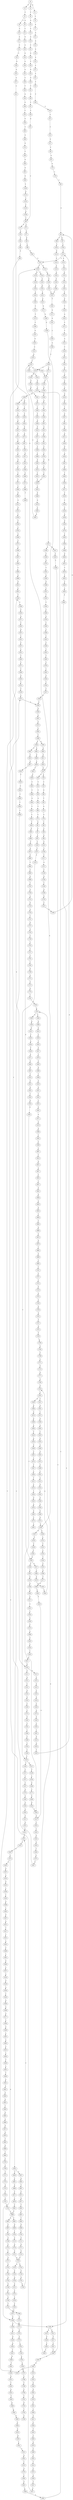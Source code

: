 strict digraph  {
	S0 -> S1 [ label = A ];
	S0 -> S2 [ label = C ];
	S0 -> S3 [ label = G ];
	S1 -> S4 [ label = T ];
	S2 -> S5 [ label = T ];
	S3 -> S6 [ label = T ];
	S4 -> S7 [ label = A ];
	S5 -> S8 [ label = A ];
	S5 -> S9 [ label = C ];
	S6 -> S10 [ label = G ];
	S7 -> S11 [ label = A ];
	S8 -> S12 [ label = C ];
	S9 -> S13 [ label = C ];
	S10 -> S14 [ label = C ];
	S11 -> S15 [ label = A ];
	S12 -> S16 [ label = G ];
	S13 -> S17 [ label = A ];
	S14 -> S18 [ label = A ];
	S15 -> S19 [ label = A ];
	S16 -> S20 [ label = A ];
	S17 -> S21 [ label = C ];
	S18 -> S22 [ label = C ];
	S19 -> S23 [ label = A ];
	S20 -> S24 [ label = G ];
	S21 -> S25 [ label = C ];
	S22 -> S26 [ label = G ];
	S23 -> S27 [ label = C ];
	S24 -> S28 [ label = A ];
	S25 -> S29 [ label = G ];
	S26 -> S30 [ label = C ];
	S27 -> S31 [ label = T ];
	S28 -> S32 [ label = A ];
	S29 -> S33 [ label = G ];
	S30 -> S34 [ label = G ];
	S31 -> S35 [ label = T ];
	S32 -> S36 [ label = C ];
	S33 -> S37 [ label = A ];
	S34 -> S38 [ label = G ];
	S35 -> S39 [ label = T ];
	S36 -> S40 [ label = T ];
	S37 -> S41 [ label = C ];
	S38 -> S42 [ label = T ];
	S39 -> S43 [ label = G ];
	S40 -> S44 [ label = G ];
	S41 -> S45 [ label = G ];
	S42 -> S46 [ label = G ];
	S43 -> S47 [ label = C ];
	S44 -> S48 [ label = G ];
	S45 -> S49 [ label = C ];
	S45 -> S50 [ label = T ];
	S46 -> S51 [ label = C ];
	S47 -> S52 [ label = C ];
	S48 -> S53 [ label = C ];
	S49 -> S54 [ label = C ];
	S50 -> S55 [ label = C ];
	S51 -> S56 [ label = C ];
	S52 -> S57 [ label = G ];
	S53 -> S58 [ label = G ];
	S54 -> S59 [ label = C ];
	S55 -> S60 [ label = G ];
	S56 -> S61 [ label = G ];
	S57 -> S62 [ label = T ];
	S58 -> S63 [ label = C ];
	S59 -> S64 [ label = A ];
	S60 -> S65 [ label = T ];
	S61 -> S66 [ label = C ];
	S62 -> S67 [ label = A ];
	S63 -> S68 [ label = A ];
	S64 -> S69 [ label = T ];
	S65 -> S70 [ label = G ];
	S66 -> S71 [ label = C ];
	S66 -> S72 [ label = A ];
	S67 -> S73 [ label = G ];
	S68 -> S74 [ label = G ];
	S69 -> S75 [ label = C ];
	S70 -> S76 [ label = A ];
	S71 -> S77 [ label = G ];
	S72 -> S78 [ label = A ];
	S73 -> S79 [ label = C ];
	S74 -> S80 [ label = C ];
	S75 -> S81 [ label = G ];
	S76 -> S82 [ label = C ];
	S77 -> S83 [ label = G ];
	S78 -> S84 [ label = C ];
	S79 -> S85 [ label = C ];
	S80 -> S86 [ label = G ];
	S81 -> S87 [ label = T ];
	S82 -> S88 [ label = C ];
	S83 -> S89 [ label = T ];
	S84 -> S90 [ label = C ];
	S85 -> S91 [ label = G ];
	S86 -> S92 [ label = G ];
	S87 -> S93 [ label = C ];
	S88 -> S94 [ label = G ];
	S89 -> S95 [ label = G ];
	S90 -> S96 [ label = A ];
	S91 -> S97 [ label = G ];
	S91 -> S98 [ label = C ];
	S92 -> S99 [ label = G ];
	S93 -> S100 [ label = C ];
	S94 -> S101 [ label = G ];
	S95 -> S102 [ label = G ];
	S96 -> S103 [ label = G ];
	S97 -> S104 [ label = T ];
	S98 -> S105 [ label = T ];
	S99 -> S106 [ label = T ];
	S100 -> S107 [ label = T ];
	S101 -> S108 [ label = T ];
	S102 -> S109 [ label = T ];
	S102 -> S110 [ label = A ];
	S103 -> S111 [ label = A ];
	S103 -> S112 [ label = T ];
	S104 -> S113 [ label = G ];
	S105 -> S114 [ label = G ];
	S106 -> S115 [ label = G ];
	S107 -> S116 [ label = C ];
	S108 -> S117 [ label = C ];
	S109 -> S118 [ label = G ];
	S109 -> S119 [ label = T ];
	S110 -> S120 [ label = A ];
	S111 -> S121 [ label = A ];
	S112 -> S122 [ label = C ];
	S113 -> S123 [ label = A ];
	S113 -> S102 [ label = G ];
	S114 -> S124 [ label = G ];
	S115 -> S125 [ label = C ];
	S116 -> S126 [ label = T ];
	S117 -> S127 [ label = G ];
	S118 -> S128 [ label = G ];
	S119 -> S129 [ label = A ];
	S120 -> S130 [ label = G ];
	S121 -> S131 [ label = C ];
	S122 -> S132 [ label = G ];
	S123 -> S133 [ label = C ];
	S124 -> S134 [ label = A ];
	S125 -> S135 [ label = C ];
	S126 -> S136 [ label = T ];
	S126 -> S137 [ label = G ];
	S127 -> S138 [ label = C ];
	S128 -> S139 [ label = A ];
	S129 -> S140 [ label = G ];
	S130 -> S141 [ label = A ];
	S131 -> S142 [ label = A ];
	S132 -> S143 [ label = C ];
	S133 -> S144 [ label = G ];
	S134 -> S145 [ label = A ];
	S135 -> S146 [ label = G ];
	S136 -> S147 [ label = C ];
	S137 -> S148 [ label = T ];
	S138 -> S149 [ label = G ];
	S139 -> S150 [ label = A ];
	S140 -> S151 [ label = A ];
	S141 -> S152 [ label = A ];
	S142 -> S153 [ label = G ];
	S143 -> S154 [ label = G ];
	S144 -> S155 [ label = T ];
	S145 -> S156 [ label = G ];
	S146 -> S66 [ label = C ];
	S147 -> S157 [ label = T ];
	S148 -> S158 [ label = C ];
	S149 -> S159 [ label = T ];
	S150 -> S160 [ label = C ];
	S151 -> S161 [ label = A ];
	S152 -> S162 [ label = C ];
	S153 -> S163 [ label = C ];
	S154 -> S164 [ label = C ];
	S155 -> S165 [ label = G ];
	S156 -> S166 [ label = A ];
	S157 -> S167 [ label = C ];
	S158 -> S168 [ label = G ];
	S159 -> S169 [ label = A ];
	S160 -> S170 [ label = C ];
	S161 -> S171 [ label = G ];
	S162 -> S172 [ label = G ];
	S163 -> S173 [ label = C ];
	S164 -> S174 [ label = A ];
	S165 -> S175 [ label = G ];
	S166 -> S152 [ label = A ];
	S167 -> S176 [ label = G ];
	S168 -> S177 [ label = T ];
	S169 -> S178 [ label = G ];
	S170 -> S179 [ label = T ];
	S171 -> S180 [ label = G ];
	S172 -> S181 [ label = G ];
	S173 -> S182 [ label = G ];
	S174 -> S183 [ label = G ];
	S175 -> S184 [ label = G ];
	S176 -> S185 [ label = G ];
	S177 -> S186 [ label = G ];
	S178 -> S187 [ label = C ];
	S179 -> S188 [ label = C ];
	S180 -> S189 [ label = G ];
	S181 -> S190 [ label = C ];
	S182 -> S191 [ label = T ];
	S183 -> S192 [ label = C ];
	S184 -> S193 [ label = T ];
	S185 -> S194 [ label = A ];
	S186 -> S195 [ label = G ];
	S187 -> S196 [ label = C ];
	S188 -> S197 [ label = G ];
	S189 -> S198 [ label = G ];
	S190 -> S199 [ label = A ];
	S191 -> S200 [ label = C ];
	S192 -> S201 [ label = C ];
	S193 -> S202 [ label = A ];
	S194 -> S203 [ label = G ];
	S195 -> S204 [ label = T ];
	S196 -> S91 [ label = G ];
	S197 -> S205 [ label = G ];
	S198 -> S206 [ label = T ];
	S198 -> S207 [ label = G ];
	S199 -> S208 [ label = C ];
	S200 -> S209 [ label = C ];
	S201 -> S210 [ label = G ];
	S202 -> S211 [ label = C ];
	S203 -> S212 [ label = A ];
	S204 -> S213 [ label = A ];
	S205 -> S214 [ label = C ];
	S206 -> S215 [ label = C ];
	S207 -> S216 [ label = T ];
	S208 -> S217 [ label = C ];
	S208 -> S218 [ label = T ];
	S209 -> S219 [ label = T ];
	S210 -> S220 [ label = G ];
	S211 -> S221 [ label = T ];
	S212 -> S222 [ label = G ];
	S213 -> S223 [ label = C ];
	S214 -> S224 [ label = A ];
	S215 -> S225 [ label = T ];
	S216 -> S226 [ label = C ];
	S217 -> S227 [ label = G ];
	S218 -> S228 [ label = G ];
	S219 -> S229 [ label = C ];
	S220 -> S230 [ label = T ];
	S221 -> S231 [ label = A ];
	S222 -> S232 [ label = G ];
	S223 -> S233 [ label = C ];
	S224 -> S234 [ label = C ];
	S225 -> S235 [ label = C ];
	S226 -> S236 [ label = C ];
	S227 -> S237 [ label = A ];
	S227 -> S238 [ label = G ];
	S228 -> S239 [ label = G ];
	S229 -> S126 [ label = T ];
	S230 -> S113 [ label = G ];
	S231 -> S240 [ label = T ];
	S232 -> S241 [ label = T ];
	S233 -> S242 [ label = G ];
	S234 -> S243 [ label = G ];
	S234 -> S244 [ label = C ];
	S235 -> S245 [ label = T ];
	S236 -> S246 [ label = G ];
	S237 -> S247 [ label = G ];
	S237 -> S248 [ label = A ];
	S238 -> S249 [ label = G ];
	S239 -> S250 [ label = G ];
	S240 -> S251 [ label = T ];
	S241 -> S252 [ label = C ];
	S242 -> S253 [ label = G ];
	S243 -> S254 [ label = C ];
	S244 -> S227 [ label = G ];
	S245 -> S255 [ label = C ];
	S246 -> S256 [ label = C ];
	S246 -> S257 [ label = T ];
	S247 -> S258 [ label = T ];
	S248 -> S259 [ label = T ];
	S249 -> S260 [ label = A ];
	S250 -> S261 [ label = A ];
	S251 -> S262 [ label = G ];
	S252 -> S263 [ label = C ];
	S253 -> S264 [ label = T ];
	S254 -> S265 [ label = G ];
	S255 -> S266 [ label = G ];
	S256 -> S267 [ label = C ];
	S257 -> S268 [ label = C ];
	S258 -> S269 [ label = C ];
	S259 -> S270 [ label = G ];
	S260 -> S271 [ label = A ];
	S261 -> S272 [ label = A ];
	S262 -> S273 [ label = G ];
	S263 -> S274 [ label = C ];
	S264 -> S275 [ label = G ];
	S265 -> S276 [ label = C ];
	S266 -> S277 [ label = T ];
	S267 -> S278 [ label = G ];
	S268 -> S279 [ label = G ];
	S269 -> S280 [ label = C ];
	S270 -> S281 [ label = T ];
	S271 -> S282 [ label = T ];
	S272 -> S283 [ label = C ];
	S273 -> S284 [ label = A ];
	S274 -> S285 [ label = A ];
	S274 -> S286 [ label = G ];
	S275 -> S287 [ label = G ];
	S276 -> S288 [ label = G ];
	S277 -> S289 [ label = G ];
	S278 -> S290 [ label = G ];
	S279 -> S291 [ label = G ];
	S280 -> S292 [ label = A ];
	S281 -> S293 [ label = A ];
	S282 -> S294 [ label = T ];
	S283 -> S295 [ label = T ];
	S284 -> S296 [ label = A ];
	S285 -> S297 [ label = G ];
	S286 -> S298 [ label = G ];
	S286 -> S299 [ label = A ];
	S287 -> S109 [ label = T ];
	S288 -> S300 [ label = C ];
	S288 -> S301 [ label = G ];
	S289 -> S302 [ label = G ];
	S290 -> S303 [ label = A ];
	S291 -> S304 [ label = A ];
	S292 -> S305 [ label = G ];
	S293 -> S306 [ label = G ];
	S294 -> S307 [ label = G ];
	S295 -> S308 [ label = G ];
	S296 -> S309 [ label = C ];
	S297 -> S310 [ label = A ];
	S298 -> S311 [ label = A ];
	S299 -> S312 [ label = G ];
	S299 -> S313 [ label = A ];
	S300 -> S314 [ label = G ];
	S301 -> S315 [ label = C ];
	S302 -> S316 [ label = T ];
	S303 -> S317 [ label = A ];
	S304 -> S318 [ label = A ];
	S305 -> S319 [ label = T ];
	S305 -> S320 [ label = C ];
	S306 -> S321 [ label = T ];
	S307 -> S322 [ label = A ];
	S308 -> S323 [ label = G ];
	S309 -> S324 [ label = G ];
	S310 -> S325 [ label = G ];
	S311 -> S326 [ label = G ];
	S312 -> S327 [ label = T ];
	S313 -> S328 [ label = G ];
	S314 -> S329 [ label = T ];
	S315 -> S330 [ label = T ];
	S316 -> S213 [ label = A ];
	S317 -> S331 [ label = C ];
	S318 -> S332 [ label = C ];
	S319 -> S333 [ label = A ];
	S320 -> S334 [ label = T ];
	S321 -> S335 [ label = T ];
	S322 -> S336 [ label = A ];
	S323 -> S337 [ label = A ];
	S324 -> S338 [ label = G ];
	S325 -> S339 [ label = C ];
	S326 -> S340 [ label = G ];
	S327 -> S341 [ label = C ];
	S328 -> S342 [ label = T ];
	S329 -> S343 [ label = C ];
	S330 -> S344 [ label = G ];
	S331 -> S345 [ label = T ];
	S332 -> S346 [ label = A ];
	S332 -> S347 [ label = T ];
	S333 -> S348 [ label = G ];
	S334 -> S349 [ label = T ];
	S335 -> S350 [ label = T ];
	S336 -> S351 [ label = C ];
	S337 -> S352 [ label = C ];
	S338 -> S353 [ label = T ];
	S339 -> S354 [ label = C ];
	S340 -> S355 [ label = C ];
	S341 -> S280 [ label = C ];
	S342 -> S356 [ label = C ];
	S343 -> S357 [ label = G ];
	S344 -> S358 [ label = G ];
	S345 -> S359 [ label = G ];
	S346 -> S360 [ label = G ];
	S347 -> S361 [ label = A ];
	S348 -> S362 [ label = G ];
	S349 -> S363 [ label = C ];
	S350 -> S364 [ label = C ];
	S351 -> S365 [ label = C ];
	S352 -> S366 [ label = C ];
	S353 -> S367 [ label = A ];
	S354 -> S368 [ label = A ];
	S355 -> S369 [ label = G ];
	S356 -> S370 [ label = G ];
	S357 -> S371 [ label = A ];
	S358 -> S372 [ label = A ];
	S359 -> S373 [ label = C ];
	S360 -> S374 [ label = G ];
	S361 -> S375 [ label = C ];
	S362 -> S376 [ label = G ];
	S363 -> S377 [ label = A ];
	S364 -> S378 [ label = A ];
	S365 -> S379 [ label = C ];
	S366 -> S380 [ label = C ];
	S367 -> S381 [ label = C ];
	S368 -> S382 [ label = C ];
	S369 -> S383 [ label = T ];
	S370 -> S384 [ label = C ];
	S370 -> S385 [ label = A ];
	S371 -> S386 [ label = C ];
	S372 -> S387 [ label = A ];
	S373 -> S388 [ label = A ];
	S374 -> S389 [ label = A ];
	S375 -> S390 [ label = A ];
	S376 -> S391 [ label = T ];
	S377 -> S392 [ label = C ];
	S378 -> S393 [ label = C ];
	S379 -> S394 [ label = G ];
	S380 -> S395 [ label = G ];
	S381 -> S396 [ label = G ];
	S382 -> S397 [ label = G ];
	S383 -> S398 [ label = G ];
	S384 -> S399 [ label = G ];
	S385 -> S400 [ label = G ];
	S386 -> S401 [ label = G ];
	S387 -> S402 [ label = T ];
	S388 -> S403 [ label = A ];
	S389 -> S404 [ label = A ];
	S390 -> S405 [ label = A ];
	S391 -> S406 [ label = C ];
	S392 -> S407 [ label = G ];
	S393 -> S408 [ label = T ];
	S394 -> S409 [ label = T ];
	S395 -> S410 [ label = T ];
	S396 -> S411 [ label = A ];
	S397 -> S412 [ label = G ];
	S398 -> S413 [ label = G ];
	S399 -> S414 [ label = G ];
	S400 -> S415 [ label = G ];
	S401 -> S416 [ label = C ];
	S402 -> S417 [ label = G ];
	S403 -> S418 [ label = C ];
	S404 -> S419 [ label = T ];
	S405 -> S420 [ label = C ];
	S406 -> S421 [ label = A ];
	S407 -> S422 [ label = C ];
	S408 -> S423 [ label = C ];
	S409 -> S424 [ label = C ];
	S410 -> S425 [ label = C ];
	S411 -> S426 [ label = A ];
	S412 -> S427 [ label = T ];
	S413 -> S428 [ label = T ];
	S414 -> S429 [ label = C ];
	S415 -> S430 [ label = T ];
	S416 -> S431 [ label = G ];
	S417 -> S432 [ label = G ];
	S418 -> S433 [ label = C ];
	S419 -> S434 [ label = A ];
	S420 -> S435 [ label = G ];
	S421 -> S436 [ label = C ];
	S422 -> S437 [ label = C ];
	S423 -> S438 [ label = C ];
	S424 -> S439 [ label = T ];
	S425 -> S439 [ label = T ];
	S426 -> S440 [ label = G ];
	S427 -> S441 [ label = T ];
	S428 -> S442 [ label = A ];
	S429 -> S443 [ label = T ];
	S430 -> S444 [ label = A ];
	S431 -> S445 [ label = C ];
	S432 -> S446 [ label = G ];
	S433 -> S447 [ label = A ];
	S434 -> S448 [ label = G ];
	S435 -> S449 [ label = A ];
	S436 -> S450 [ label = T ];
	S437 -> S451 [ label = C ];
	S438 -> S452 [ label = T ];
	S439 -> S453 [ label = C ];
	S440 -> S454 [ label = A ];
	S441 -> S455 [ label = A ];
	S442 -> S456 [ label = T ];
	S443 -> S457 [ label = A ];
	S444 -> S458 [ label = T ];
	S445 -> S459 [ label = C ];
	S446 -> S460 [ label = G ];
	S447 -> S103 [ label = G ];
	S448 -> S461 [ label = T ];
	S449 -> S462 [ label = A ];
	S450 -> S463 [ label = C ];
	S451 -> S464 [ label = T ];
	S452 -> S465 [ label = T ];
	S453 -> S466 [ label = G ];
	S454 -> S467 [ label = A ];
	S455 -> S468 [ label = C ];
	S456 -> S469 [ label = G ];
	S457 -> S470 [ label = T ];
	S458 -> S471 [ label = A ];
	S459 -> S472 [ label = T ];
	S460 -> S473 [ label = T ];
	S461 -> S474 [ label = C ];
	S462 -> S475 [ label = A ];
	S463 -> S476 [ label = G ];
	S464 -> S477 [ label = T ];
	S465 -> S478 [ label = T ];
	S466 -> S479 [ label = G ];
	S467 -> S480 [ label = G ];
	S468 -> S481 [ label = T ];
	S469 -> S482 [ label = A ];
	S470 -> S483 [ label = A ];
	S471 -> S484 [ label = A ];
	S472 -> S485 [ label = C ];
	S473 -> S486 [ label = C ];
	S474 -> S487 [ label = T ];
	S475 -> S488 [ label = A ];
	S476 -> S489 [ label = C ];
	S477 -> S490 [ label = C ];
	S478 -> S491 [ label = C ];
	S479 -> S492 [ label = C ];
	S480 -> S493 [ label = T ];
	S481 -> S494 [ label = G ];
	S482 -> S495 [ label = G ];
	S483 -> S496 [ label = G ];
	S484 -> S497 [ label = G ];
	S485 -> S498 [ label = G ];
	S486 -> S499 [ label = C ];
	S487 -> S500 [ label = C ];
	S488 -> S501 [ label = C ];
	S489 -> S502 [ label = T ];
	S490 -> S503 [ label = A ];
	S491 -> S504 [ label = A ];
	S492 -> S505 [ label = A ];
	S493 -> S506 [ label = G ];
	S494 -> S507 [ label = C ];
	S495 -> S508 [ label = C ];
	S496 -> S509 [ label = T ];
	S497 -> S510 [ label = T ];
	S498 -> S511 [ label = G ];
	S499 -> S246 [ label = G ];
	S500 -> S512 [ label = T ];
	S501 -> S513 [ label = A ];
	S502 -> S514 [ label = T ];
	S503 -> S515 [ label = T ];
	S504 -> S516 [ label = T ];
	S505 -> S234 [ label = C ];
	S506 -> S517 [ label = T ];
	S507 -> S518 [ label = A ];
	S508 -> S519 [ label = G ];
	S509 -> S520 [ label = A ];
	S510 -> S521 [ label = C ];
	S511 -> S522 [ label = G ];
	S512 -> S523 [ label = C ];
	S513 -> S524 [ label = G ];
	S514 -> S525 [ label = C ];
	S515 -> S526 [ label = C ];
	S516 -> S527 [ label = C ];
	S517 -> S528 [ label = C ];
	S518 -> S529 [ label = G ];
	S519 -> S530 [ label = G ];
	S520 -> S531 [ label = G ];
	S521 -> S532 [ label = G ];
	S522 -> S533 [ label = C ];
	S523 -> S534 [ label = T ];
	S524 -> S535 [ label = A ];
	S525 -> S536 [ label = A ];
	S526 -> S537 [ label = C ];
	S527 -> S538 [ label = C ];
	S528 -> S539 [ label = C ];
	S529 -> S540 [ label = A ];
	S530 -> S541 [ label = T ];
	S531 -> S542 [ label = C ];
	S532 -> S543 [ label = T ];
	S533 -> S544 [ label = T ];
	S534 -> S545 [ label = G ];
	S535 -> S546 [ label = A ];
	S536 -> S547 [ label = T ];
	S537 -> S548 [ label = A ];
	S538 -> S548 [ label = A ];
	S539 -> S549 [ label = T ];
	S540 -> S550 [ label = C ];
	S541 -> S551 [ label = C ];
	S542 -> S552 [ label = C ];
	S543 -> S553 [ label = G ];
	S544 -> S554 [ label = C ];
	S545 -> S555 [ label = A ];
	S546 -> S556 [ label = G ];
	S547 -> S557 [ label = C ];
	S548 -> S558 [ label = G ];
	S549 -> S559 [ label = G ];
	S550 -> S560 [ label = G ];
	S551 -> S561 [ label = G ];
	S552 -> S562 [ label = G ];
	S553 -> S563 [ label = G ];
	S554 -> S564 [ label = A ];
	S555 -> S565 [ label = G ];
	S556 -> S566 [ label = G ];
	S557 -> S537 [ label = C ];
	S558 -> S567 [ label = A ];
	S559 -> S568 [ label = G ];
	S560 -> S569 [ label = G ];
	S561 -> S570 [ label = C ];
	S562 -> S571 [ label = A ];
	S563 -> S204 [ label = T ];
	S564 -> S572 [ label = C ];
	S565 -> S573 [ label = T ];
	S566 -> S574 [ label = G ];
	S567 -> S575 [ label = A ];
	S568 -> S576 [ label = C ];
	S569 -> S577 [ label = A ];
	S570 -> S578 [ label = A ];
	S571 -> S579 [ label = A ];
	S572 -> S580 [ label = G ];
	S573 -> S581 [ label = A ];
	S574 -> S198 [ label = G ];
	S575 -> S582 [ label = C ];
	S576 -> S583 [ label = C ];
	S577 -> S584 [ label = C ];
	S578 -> S585 [ label = C ];
	S579 -> S586 [ label = A ];
	S580 -> S587 [ label = T ];
	S582 -> S588 [ label = C ];
	S583 -> S589 [ label = T ];
	S584 -> S590 [ label = A ];
	S585 -> S591 [ label = G ];
	S586 -> S592 [ label = C ];
	S587 -> S593 [ label = C ];
	S588 -> S594 [ label = A ];
	S588 -> S595 [ label = G ];
	S589 -> S596 [ label = G ];
	S590 -> S597 [ label = C ];
	S591 -> S598 [ label = C ];
	S592 -> S599 [ label = C ];
	S593 -> S600 [ label = C ];
	S594 -> S601 [ label = G ];
	S594 -> S602 [ label = C ];
	S595 -> S603 [ label = G ];
	S596 -> S604 [ label = G ];
	S597 -> S605 [ label = A ];
	S598 -> S606 [ label = G ];
	S599 -> S607 [ label = C ];
	S600 -> S608 [ label = A ];
	S601 -> S609 [ label = A ];
	S602 -> S610 [ label = C ];
	S603 -> S611 [ label = A ];
	S604 -> S612 [ label = G ];
	S605 -> S613 [ label = C ];
	S606 -> S276 [ label = C ];
	S607 -> S614 [ label = C ];
	S608 -> S615 [ label = G ];
	S609 -> S616 [ label = C ];
	S610 -> S617 [ label = A ];
	S611 -> S618 [ label = C ];
	S612 -> S619 [ label = T ];
	S613 -> S620 [ label = C ];
	S614 -> S621 [ label = G ];
	S615 -> S622 [ label = C ];
	S616 -> S623 [ label = T ];
	S617 -> S624 [ label = C ];
	S618 -> S45 [ label = G ];
	S619 -> S625 [ label = C ];
	S620 -> S626 [ label = T ];
	S621 -> S627 [ label = A ];
	S622 -> S334 [ label = T ];
	S623 -> S628 [ label = C ];
	S624 -> S629 [ label = C ];
	S625 -> S630 [ label = C ];
	S626 -> S631 [ label = C ];
	S627 -> S632 [ label = C ];
	S628 -> S633 [ label = C ];
	S629 -> S634 [ label = C ];
	S630 -> S635 [ label = C ];
	S631 -> S636 [ label = T ];
	S632 -> S637 [ label = T ];
	S633 -> S638 [ label = C ];
	S634 -> S639 [ label = C ];
	S635 -> S640 [ label = G ];
	S636 -> S641 [ label = A ];
	S637 -> S642 [ label = A ];
	S638 -> S643 [ label = A ];
	S639 -> S644 [ label = T ];
	S640 -> S299 [ label = A ];
	S641 -> S645 [ label = G ];
	S642 -> S646 [ label = G ];
	S643 -> S647 [ label = T ];
	S644 -> S648 [ label = T ];
	S645 -> S649 [ label = A ];
	S646 -> S650 [ label = A ];
	S647 -> S651 [ label = C ];
	S648 -> S652 [ label = C ];
	S649 -> S653 [ label = A ];
	S650 -> S654 [ label = A ];
	S651 -> S655 [ label = T ];
	S652 -> S656 [ label = C ];
	S652 -> S657 [ label = G ];
	S653 -> S658 [ label = C ];
	S654 -> S659 [ label = T ];
	S655 -> S660 [ label = G ];
	S656 -> S661 [ label = T ];
	S657 -> S662 [ label = A ];
	S658 -> S663 [ label = G ];
	S659 -> S664 [ label = C ];
	S660 -> S665 [ label = C ];
	S661 -> S666 [ label = G ];
	S662 -> S667 [ label = T ];
	S663 -> S668 [ label = A ];
	S664 -> S669 [ label = G ];
	S665 -> S670 [ label = C ];
	S666 -> S671 [ label = T ];
	S667 -> S672 [ label = C ];
	S668 -> S673 [ label = G ];
	S669 -> S674 [ label = G ];
	S670 -> S675 [ label = A ];
	S671 -> S676 [ label = C ];
	S672 -> S677 [ label = G ];
	S673 -> S678 [ label = G ];
	S674 -> S679 [ label = G ];
	S675 -> S680 [ label = G ];
	S676 -> S681 [ label = C ];
	S677 -> S682 [ label = T ];
	S678 -> S683 [ label = T ];
	S679 -> S684 [ label = T ];
	S680 -> S685 [ label = T ];
	S681 -> S686 [ label = T ];
	S682 -> S687 [ label = T ];
	S683 -> S688 [ label = G ];
	S684 -> S689 [ label = A ];
	S685 -> S690 [ label = C ];
	S686 -> S691 [ label = A ];
	S686 -> S692 [ label = T ];
	S687 -> S693 [ label = T ];
	S688 -> S694 [ label = T ];
	S689 -> S695 [ label = T ];
	S690 -> S696 [ label = G ];
	S691 -> S697 [ label = C ];
	S692 -> S698 [ label = G ];
	S693 -> S699 [ label = G ];
	S694 -> S700 [ label = C ];
	S695 -> S701 [ label = C ];
	S696 -> S702 [ label = T ];
	S697 -> S703 [ label = T ];
	S698 -> S704 [ label = T ];
	S699 -> S705 [ label = T ];
	S700 -> S706 [ label = C ];
	S701 -> S707 [ label = C ];
	S702 -> S708 [ label = A ];
	S703 -> S709 [ label = A ];
	S704 -> S710 [ label = A ];
	S705 -> S711 [ label = A ];
	S706 -> S712 [ label = C ];
	S707 -> S713 [ label = C ];
	S708 -> S714 [ label = A ];
	S709 -> S715 [ label = C ];
	S710 -> S716 [ label = G ];
	S711 -> S717 [ label = G ];
	S712 -> S718 [ label = T ];
	S713 -> S719 [ label = G ];
	S714 -> S720 [ label = G ];
	S715 -> S721 [ label = C ];
	S716 -> S722 [ label = G ];
	S717 -> S723 [ label = G ];
	S718 -> S724 [ label = G ];
	S719 -> S725 [ label = A ];
	S720 -> S726 [ label = A ];
	S721 -> S727 [ label = A ];
	S722 -> S728 [ label = A ];
	S723 -> S728 [ label = A ];
	S724 -> S729 [ label = T ];
	S725 -> S730 [ label = A ];
	S726 -> S731 [ label = C ];
	S727 -> S732 [ label = G ];
	S728 -> S733 [ label = G ];
	S728 -> S734 [ label = A ];
	S729 -> S735 [ label = C ];
	S730 -> S736 [ label = A ];
	S731 -> S737 [ label = G ];
	S732 -> S738 [ label = G ];
	S733 -> S739 [ label = A ];
	S734 -> S740 [ label = A ];
	S735 -> S741 [ label = C ];
	S736 -> S742 [ label = G ];
	S737 -> S743 [ label = G ];
	S738 -> S744 [ label = A ];
	S739 -> S745 [ label = G ];
	S740 -> S746 [ label = G ];
	S741 -> S686 [ label = T ];
	S742 -> S747 [ label = T ];
	S743 -> S748 [ label = C ];
	S744 -> S749 [ label = G ];
	S745 -> S750 [ label = G ];
	S746 -> S751 [ label = G ];
	S747 -> S752 [ label = G ];
	S748 -> S753 [ label = T ];
	S749 -> S754 [ label = A ];
	S750 -> S241 [ label = T ];
	S751 -> S755 [ label = T ];
	S752 -> S756 [ label = T ];
	S753 -> S757 [ label = C ];
	S754 -> S758 [ label = G ];
	S755 -> S759 [ label = C ];
	S756 -> S760 [ label = C ];
	S757 -> S761 [ label = T ];
	S758 -> S762 [ label = T ];
	S759 -> S763 [ label = C ];
	S760 -> S764 [ label = G ];
	S761 -> S765 [ label = C ];
	S762 -> S766 [ label = C ];
	S763 -> S767 [ label = C ];
	S764 -> S768 [ label = T ];
	S765 -> S769 [ label = G ];
	S766 -> S770 [ label = A ];
	S767 -> S286 [ label = G ];
	S768 -> S771 [ label = C ];
	S769 -> S772 [ label = A ];
	S770 -> S773 [ label = G ];
	S771 -> S774 [ label = G ];
	S772 -> S775 [ label = A ];
	S773 -> S776 [ label = G ];
	S774 -> S777 [ label = G ];
	S775 -> S778 [ label = G ];
	S776 -> S779 [ label = A ];
	S777 -> S780 [ label = A ];
	S778 -> S781 [ label = T ];
	S779 -> S782 [ label = C ];
	S780 -> S318 [ label = A ];
	S781 -> S783 [ label = C ];
	S782 -> S784 [ label = C ];
	S783 -> S370 [ label = G ];
	S784 -> S785 [ label = A ];
	S785 -> S786 [ label = G ];
	S786 -> S787 [ label = T ];
	S787 -> S788 [ label = C ];
	S788 -> S789 [ label = T ];
	S789 -> S790 [ label = C ];
	S790 -> S791 [ label = T ];
	S791 -> S792 [ label = G ];
	S792 -> S793 [ label = T ];
	S793 -> S794 [ label = A ];
}
